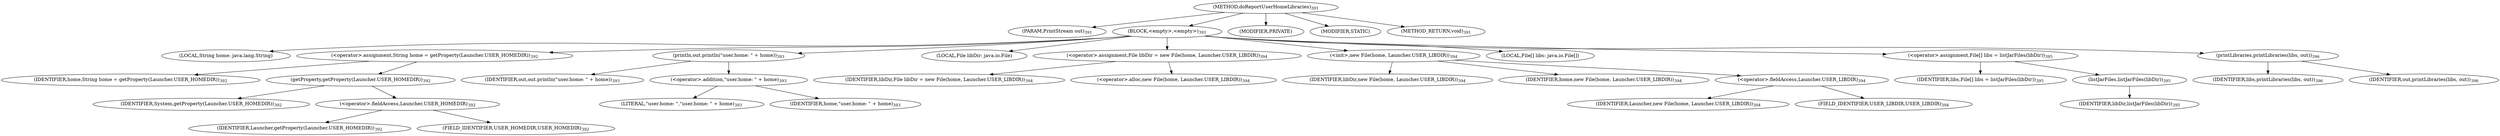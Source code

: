 digraph "doReportUserHomeLibraries" {  
"657" [label = <(METHOD,doReportUserHomeLibraries)<SUB>391</SUB>> ]
"658" [label = <(PARAM,PrintStream out)<SUB>391</SUB>> ]
"659" [label = <(BLOCK,&lt;empty&gt;,&lt;empty&gt;)<SUB>391</SUB>> ]
"660" [label = <(LOCAL,String home: java.lang.String)> ]
"661" [label = <(&lt;operator&gt;.assignment,String home = getProperty(Launcher.USER_HOMEDIR))<SUB>392</SUB>> ]
"662" [label = <(IDENTIFIER,home,String home = getProperty(Launcher.USER_HOMEDIR))<SUB>392</SUB>> ]
"663" [label = <(getProperty,getProperty(Launcher.USER_HOMEDIR))<SUB>392</SUB>> ]
"664" [label = <(IDENTIFIER,System,getProperty(Launcher.USER_HOMEDIR))<SUB>392</SUB>> ]
"665" [label = <(&lt;operator&gt;.fieldAccess,Launcher.USER_HOMEDIR)<SUB>392</SUB>> ]
"666" [label = <(IDENTIFIER,Launcher,getProperty(Launcher.USER_HOMEDIR))<SUB>392</SUB>> ]
"667" [label = <(FIELD_IDENTIFIER,USER_HOMEDIR,USER_HOMEDIR)<SUB>392</SUB>> ]
"668" [label = <(println,out.println(&quot;user.home: &quot; + home))<SUB>393</SUB>> ]
"669" [label = <(IDENTIFIER,out,out.println(&quot;user.home: &quot; + home))<SUB>393</SUB>> ]
"670" [label = <(&lt;operator&gt;.addition,&quot;user.home: &quot; + home)<SUB>393</SUB>> ]
"671" [label = <(LITERAL,&quot;user.home: &quot;,&quot;user.home: &quot; + home)<SUB>393</SUB>> ]
"672" [label = <(IDENTIFIER,home,&quot;user.home: &quot; + home)<SUB>393</SUB>> ]
"10" [label = <(LOCAL,File libDir: java.io.File)> ]
"673" [label = <(&lt;operator&gt;.assignment,File libDir = new File(home, Launcher.USER_LIBDIR))<SUB>394</SUB>> ]
"674" [label = <(IDENTIFIER,libDir,File libDir = new File(home, Launcher.USER_LIBDIR))<SUB>394</SUB>> ]
"675" [label = <(&lt;operator&gt;.alloc,new File(home, Launcher.USER_LIBDIR))<SUB>394</SUB>> ]
"676" [label = <(&lt;init&gt;,new File(home, Launcher.USER_LIBDIR))<SUB>394</SUB>> ]
"9" [label = <(IDENTIFIER,libDir,new File(home, Launcher.USER_LIBDIR))<SUB>394</SUB>> ]
"677" [label = <(IDENTIFIER,home,new File(home, Launcher.USER_LIBDIR))<SUB>394</SUB>> ]
"678" [label = <(&lt;operator&gt;.fieldAccess,Launcher.USER_LIBDIR)<SUB>394</SUB>> ]
"679" [label = <(IDENTIFIER,Launcher,new File(home, Launcher.USER_LIBDIR))<SUB>394</SUB>> ]
"680" [label = <(FIELD_IDENTIFIER,USER_LIBDIR,USER_LIBDIR)<SUB>394</SUB>> ]
"681" [label = <(LOCAL,File[] libs: java.io.File[])> ]
"682" [label = <(&lt;operator&gt;.assignment,File[] libs = listJarFiles(libDir))<SUB>395</SUB>> ]
"683" [label = <(IDENTIFIER,libs,File[] libs = listJarFiles(libDir))<SUB>395</SUB>> ]
"684" [label = <(listJarFiles,listJarFiles(libDir))<SUB>395</SUB>> ]
"685" [label = <(IDENTIFIER,libDir,listJarFiles(libDir))<SUB>395</SUB>> ]
"686" [label = <(printLibraries,printLibraries(libs, out))<SUB>396</SUB>> ]
"687" [label = <(IDENTIFIER,libs,printLibraries(libs, out))<SUB>396</SUB>> ]
"688" [label = <(IDENTIFIER,out,printLibraries(libs, out))<SUB>396</SUB>> ]
"689" [label = <(MODIFIER,PRIVATE)> ]
"690" [label = <(MODIFIER,STATIC)> ]
"691" [label = <(METHOD_RETURN,void)<SUB>391</SUB>> ]
  "657" -> "658" 
  "657" -> "659" 
  "657" -> "689" 
  "657" -> "690" 
  "657" -> "691" 
  "659" -> "660" 
  "659" -> "661" 
  "659" -> "668" 
  "659" -> "10" 
  "659" -> "673" 
  "659" -> "676" 
  "659" -> "681" 
  "659" -> "682" 
  "659" -> "686" 
  "661" -> "662" 
  "661" -> "663" 
  "663" -> "664" 
  "663" -> "665" 
  "665" -> "666" 
  "665" -> "667" 
  "668" -> "669" 
  "668" -> "670" 
  "670" -> "671" 
  "670" -> "672" 
  "673" -> "674" 
  "673" -> "675" 
  "676" -> "9" 
  "676" -> "677" 
  "676" -> "678" 
  "678" -> "679" 
  "678" -> "680" 
  "682" -> "683" 
  "682" -> "684" 
  "684" -> "685" 
  "686" -> "687" 
  "686" -> "688" 
}
